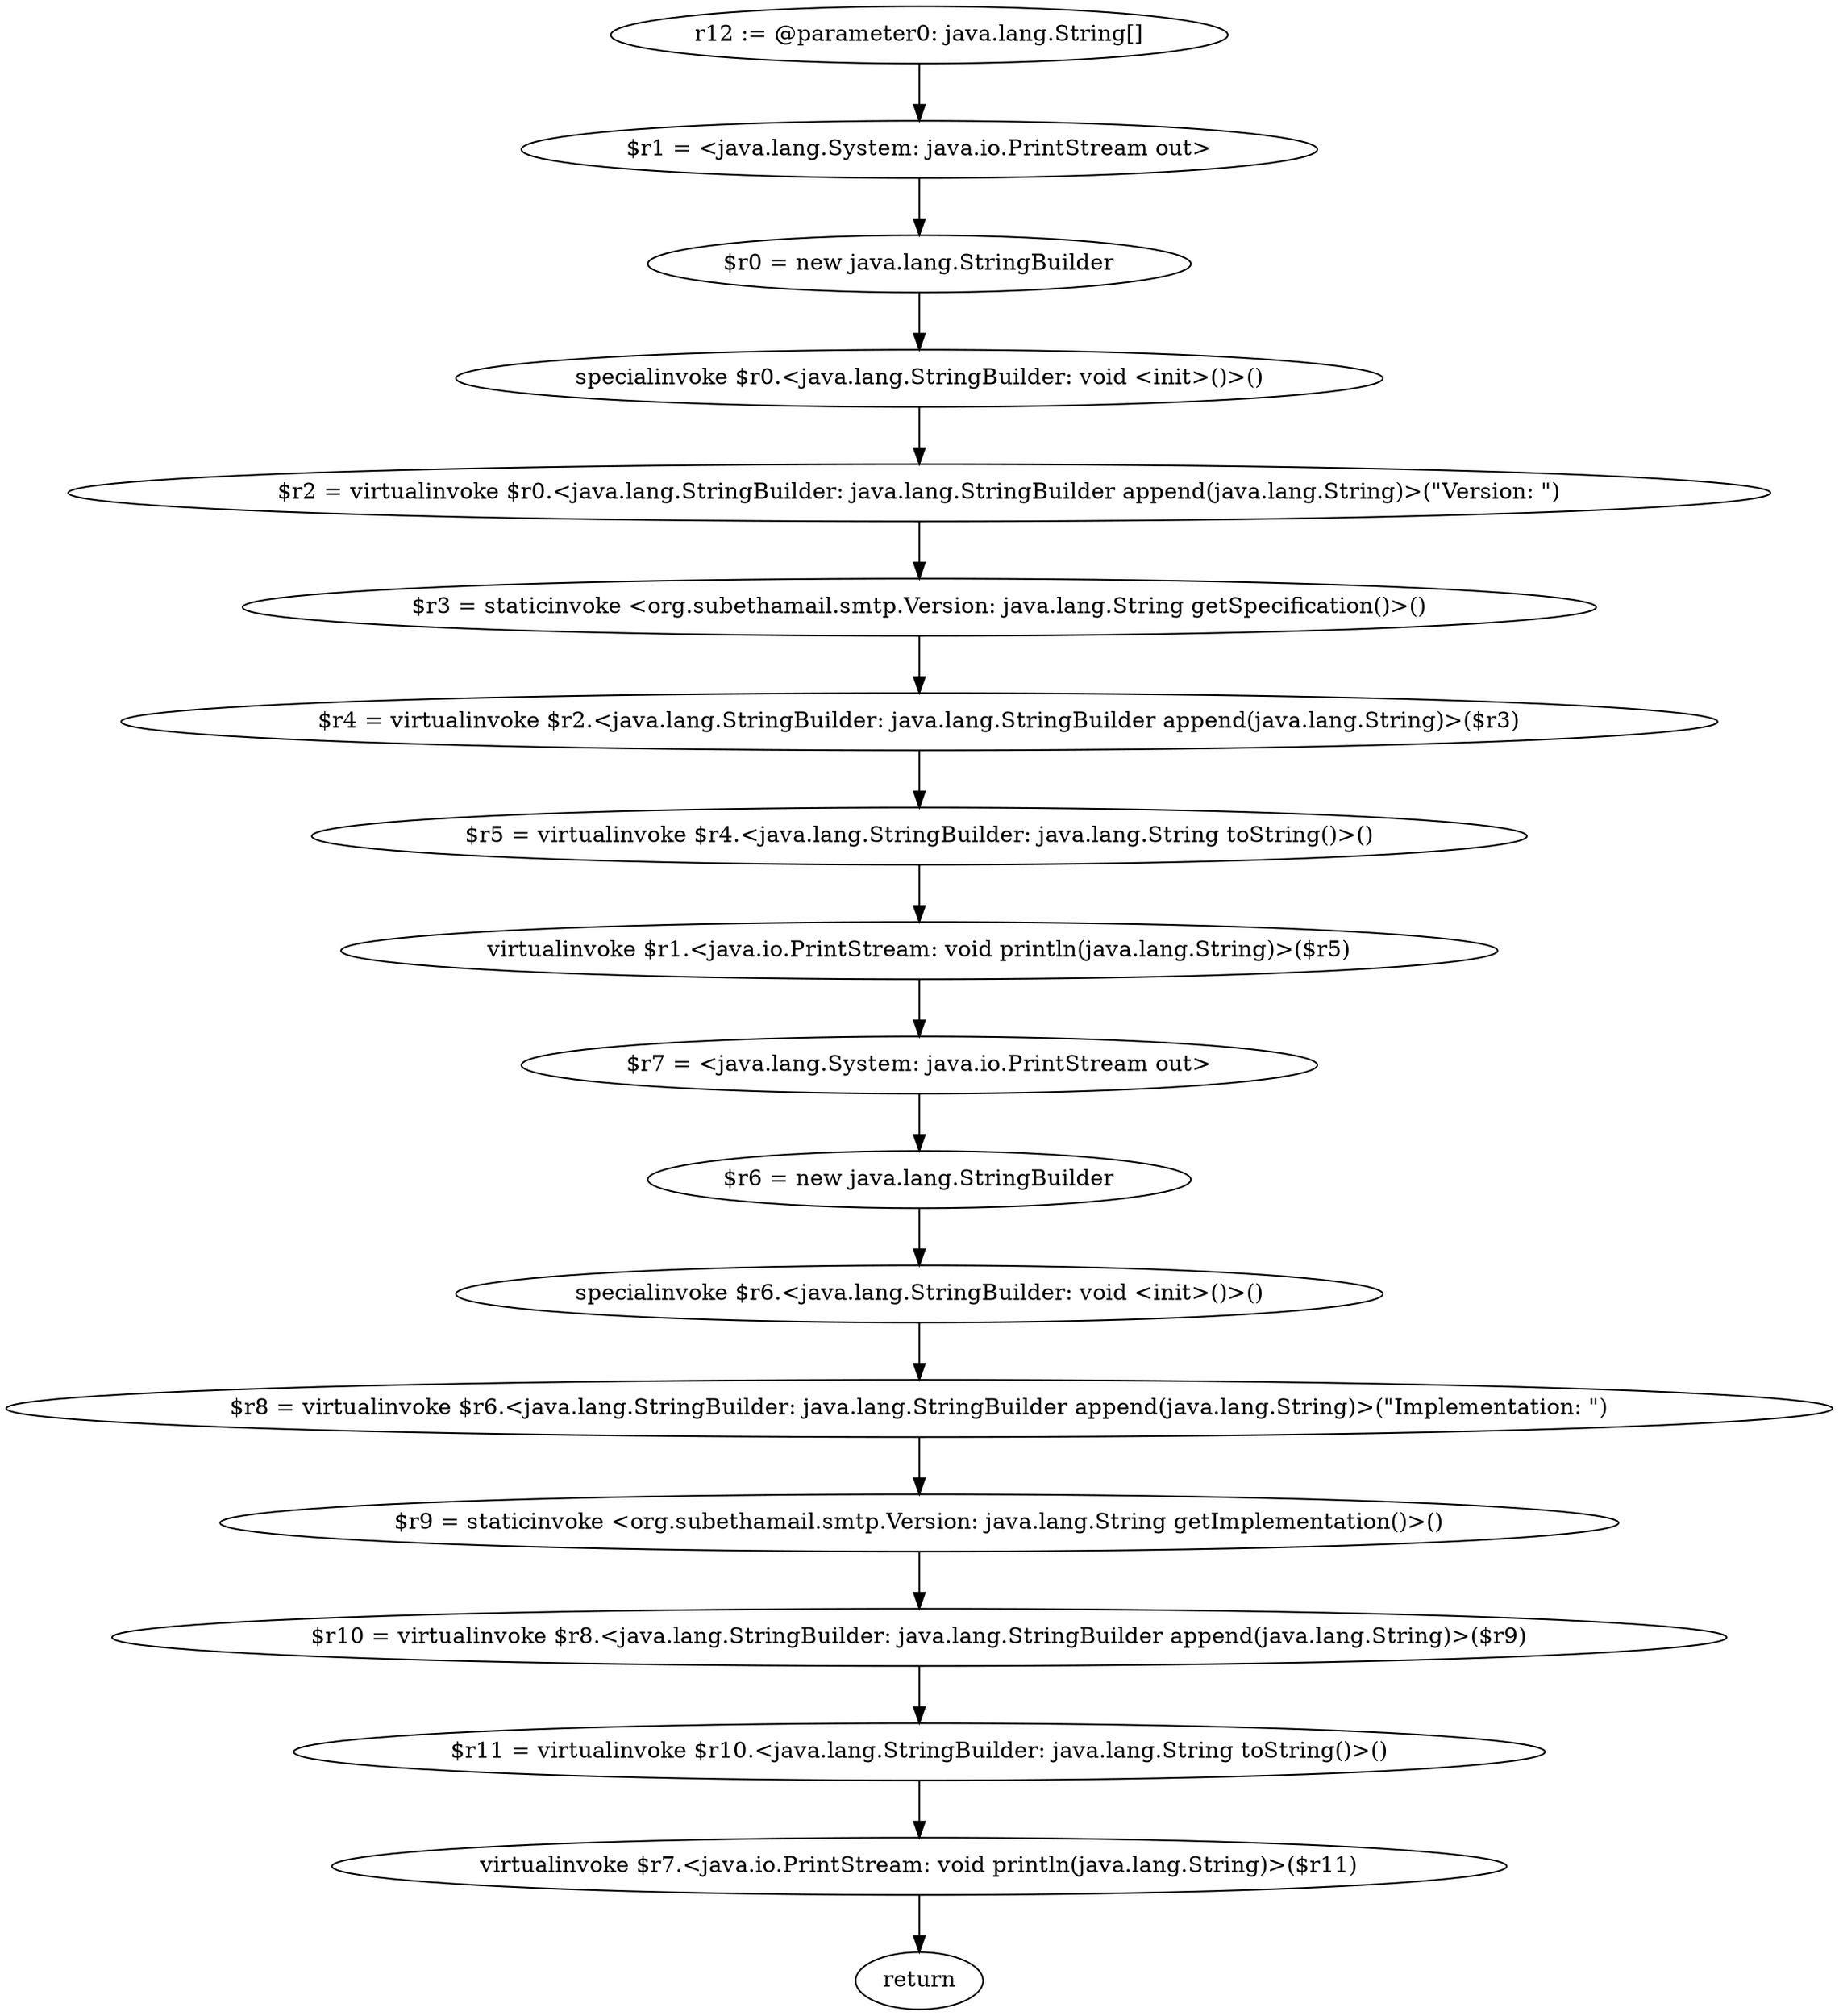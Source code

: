 digraph "unitGraph" {
    "r12 := @parameter0: java.lang.String[]"
    "$r1 = <java.lang.System: java.io.PrintStream out>"
    "$r0 = new java.lang.StringBuilder"
    "specialinvoke $r0.<java.lang.StringBuilder: void <init>()>()"
    "$r2 = virtualinvoke $r0.<java.lang.StringBuilder: java.lang.StringBuilder append(java.lang.String)>(\"Version: \")"
    "$r3 = staticinvoke <org.subethamail.smtp.Version: java.lang.String getSpecification()>()"
    "$r4 = virtualinvoke $r2.<java.lang.StringBuilder: java.lang.StringBuilder append(java.lang.String)>($r3)"
    "$r5 = virtualinvoke $r4.<java.lang.StringBuilder: java.lang.String toString()>()"
    "virtualinvoke $r1.<java.io.PrintStream: void println(java.lang.String)>($r5)"
    "$r7 = <java.lang.System: java.io.PrintStream out>"
    "$r6 = new java.lang.StringBuilder"
    "specialinvoke $r6.<java.lang.StringBuilder: void <init>()>()"
    "$r8 = virtualinvoke $r6.<java.lang.StringBuilder: java.lang.StringBuilder append(java.lang.String)>(\"Implementation: \")"
    "$r9 = staticinvoke <org.subethamail.smtp.Version: java.lang.String getImplementation()>()"
    "$r10 = virtualinvoke $r8.<java.lang.StringBuilder: java.lang.StringBuilder append(java.lang.String)>($r9)"
    "$r11 = virtualinvoke $r10.<java.lang.StringBuilder: java.lang.String toString()>()"
    "virtualinvoke $r7.<java.io.PrintStream: void println(java.lang.String)>($r11)"
    "return"
    "r12 := @parameter0: java.lang.String[]"->"$r1 = <java.lang.System: java.io.PrintStream out>";
    "$r1 = <java.lang.System: java.io.PrintStream out>"->"$r0 = new java.lang.StringBuilder";
    "$r0 = new java.lang.StringBuilder"->"specialinvoke $r0.<java.lang.StringBuilder: void <init>()>()";
    "specialinvoke $r0.<java.lang.StringBuilder: void <init>()>()"->"$r2 = virtualinvoke $r0.<java.lang.StringBuilder: java.lang.StringBuilder append(java.lang.String)>(\"Version: \")";
    "$r2 = virtualinvoke $r0.<java.lang.StringBuilder: java.lang.StringBuilder append(java.lang.String)>(\"Version: \")"->"$r3 = staticinvoke <org.subethamail.smtp.Version: java.lang.String getSpecification()>()";
    "$r3 = staticinvoke <org.subethamail.smtp.Version: java.lang.String getSpecification()>()"->"$r4 = virtualinvoke $r2.<java.lang.StringBuilder: java.lang.StringBuilder append(java.lang.String)>($r3)";
    "$r4 = virtualinvoke $r2.<java.lang.StringBuilder: java.lang.StringBuilder append(java.lang.String)>($r3)"->"$r5 = virtualinvoke $r4.<java.lang.StringBuilder: java.lang.String toString()>()";
    "$r5 = virtualinvoke $r4.<java.lang.StringBuilder: java.lang.String toString()>()"->"virtualinvoke $r1.<java.io.PrintStream: void println(java.lang.String)>($r5)";
    "virtualinvoke $r1.<java.io.PrintStream: void println(java.lang.String)>($r5)"->"$r7 = <java.lang.System: java.io.PrintStream out>";
    "$r7 = <java.lang.System: java.io.PrintStream out>"->"$r6 = new java.lang.StringBuilder";
    "$r6 = new java.lang.StringBuilder"->"specialinvoke $r6.<java.lang.StringBuilder: void <init>()>()";
    "specialinvoke $r6.<java.lang.StringBuilder: void <init>()>()"->"$r8 = virtualinvoke $r6.<java.lang.StringBuilder: java.lang.StringBuilder append(java.lang.String)>(\"Implementation: \")";
    "$r8 = virtualinvoke $r6.<java.lang.StringBuilder: java.lang.StringBuilder append(java.lang.String)>(\"Implementation: \")"->"$r9 = staticinvoke <org.subethamail.smtp.Version: java.lang.String getImplementation()>()";
    "$r9 = staticinvoke <org.subethamail.smtp.Version: java.lang.String getImplementation()>()"->"$r10 = virtualinvoke $r8.<java.lang.StringBuilder: java.lang.StringBuilder append(java.lang.String)>($r9)";
    "$r10 = virtualinvoke $r8.<java.lang.StringBuilder: java.lang.StringBuilder append(java.lang.String)>($r9)"->"$r11 = virtualinvoke $r10.<java.lang.StringBuilder: java.lang.String toString()>()";
    "$r11 = virtualinvoke $r10.<java.lang.StringBuilder: java.lang.String toString()>()"->"virtualinvoke $r7.<java.io.PrintStream: void println(java.lang.String)>($r11)";
    "virtualinvoke $r7.<java.io.PrintStream: void println(java.lang.String)>($r11)"->"return";
}
